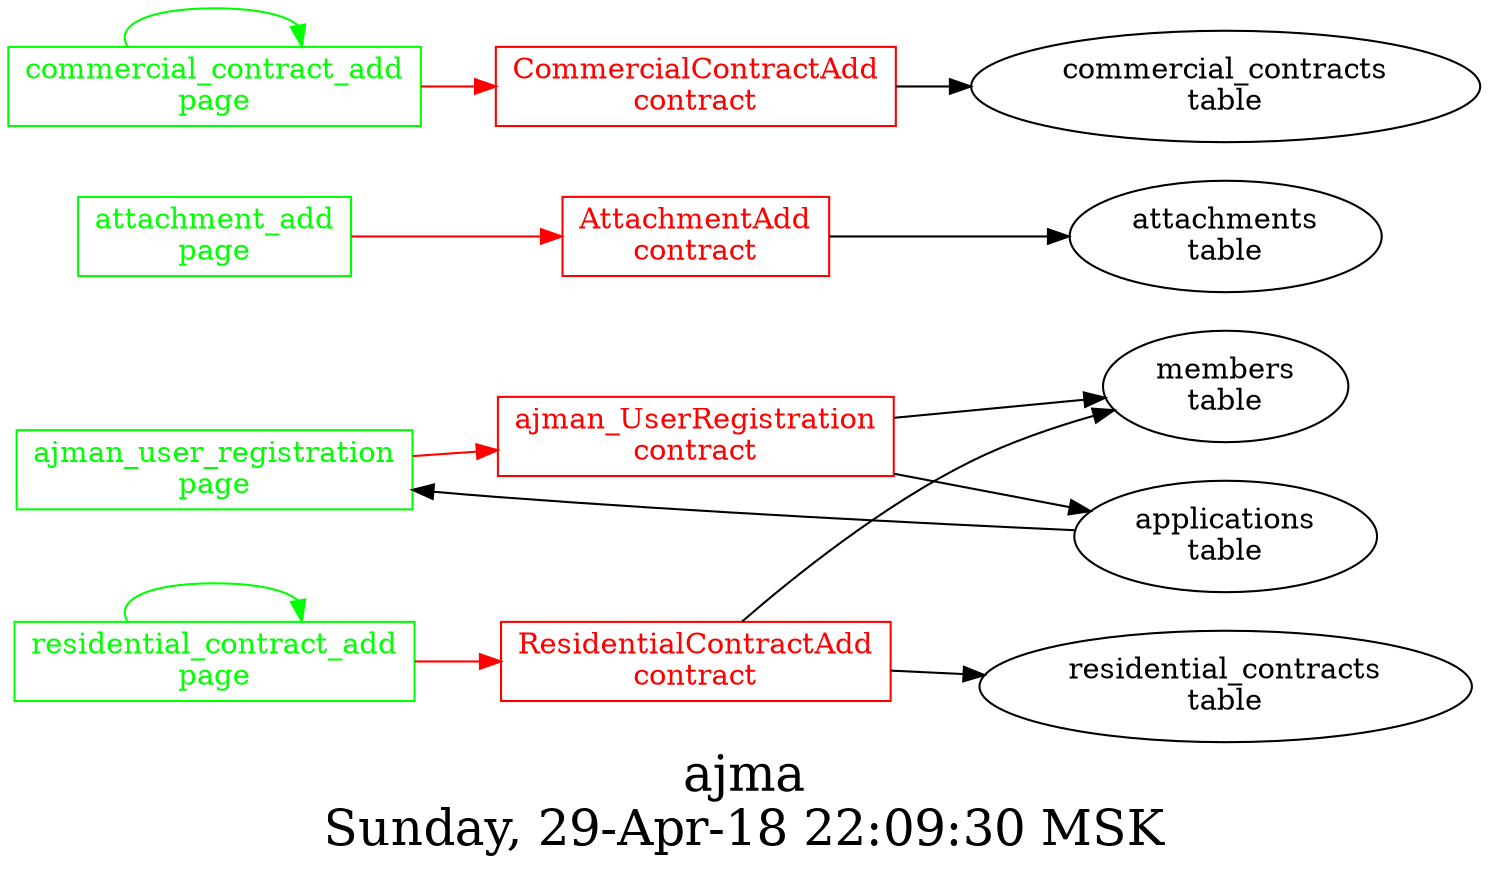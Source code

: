 digraph G {
graph [
  fontsize="24";
  label="ajma\nSunday, 29-Apr-18 22:09:30 MSK";
  nojustify=true;
  ordering=out;
  rankdir=LR;
  size="30";
];
"ajman_user_registration\npage" -> "ajman_UserRegistration\ncontract"  [ color=red ]
"applications\ntable" -> "ajman_user_registration\npage"  [ color="" ]
"ajman_user_registration\npage" [color=green, fontcolor=green, group=pages, shape=record];
"attachment_add\npage" -> "AttachmentAdd\ncontract"  [ color=red ]
"attachment_add\npage" [color=green, fontcolor=green, group=pages, shape=record];
"commercial_contract_add\npage" -> "CommercialContractAdd\ncontract"  [ color=red ]
"commercial_contract_add\npage" -> "commercial_contract_add\npage"  [ color=green ]
"commercial_contract_add\npage" [color=green, fontcolor=green, group=pages, shape=record];
"residential_contract_add\npage" -> "ResidentialContractAdd\ncontract"  [ color=red ]
"residential_contract_add\npage" -> "residential_contract_add\npage"  [ color=green ]
"residential_contract_add\npage" [color=green, fontcolor=green, group=pages, shape=record];
"AttachmentAdd\ncontract" -> "attachments\ntable"  [ color="" ]
"AttachmentAdd\ncontract" [color=red, fontcolor=red, group=contracts, shape=record];
"CommercialContractAdd\ncontract" -> "commercial_contracts\ntable"  [ color="" ]
"CommercialContractAdd\ncontract" [color=red, fontcolor=red, group=contracts, shape=record];
"ResidentialContractAdd\ncontract" -> "members\ntable"  [ color="" ]
"ResidentialContractAdd\ncontract" -> "residential_contracts\ntable"  [ color="" ]
"ResidentialContractAdd\ncontract" [color=red, fontcolor=red, group=contracts, shape=record];
"ajman_UserRegistration\ncontract" -> "members\ntable"  [ color="" ]
"ajman_UserRegistration\ncontract" -> "applications\ntable"  [ color="" ]
"ajman_UserRegistration\ncontract" [color=red, fontcolor=red, group=contracts, shape=record];
"attachments\ntable" [color="", fontcolor="", group=tables, shape=""];
"commercial_contracts\ntable" [color="", fontcolor="", group=tables, shape=""];
"residential_contracts\ntable" [color="", fontcolor="", group=tables, shape=""];
}
